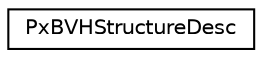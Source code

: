 digraph "Graphical Class Hierarchy"
{
  edge [fontname="Helvetica",fontsize="10",labelfontname="Helvetica",labelfontsize="10"];
  node [fontname="Helvetica",fontsize="10",shape=record];
  rankdir="LR";
  Node0 [label="PxBVHStructureDesc",height=0.2,width=0.4,color="black", fillcolor="white", style="filled",URL="$classPxBVHStructureDesc.html",tooltip="Descriptor class for PxBVHStructure. "];
}
